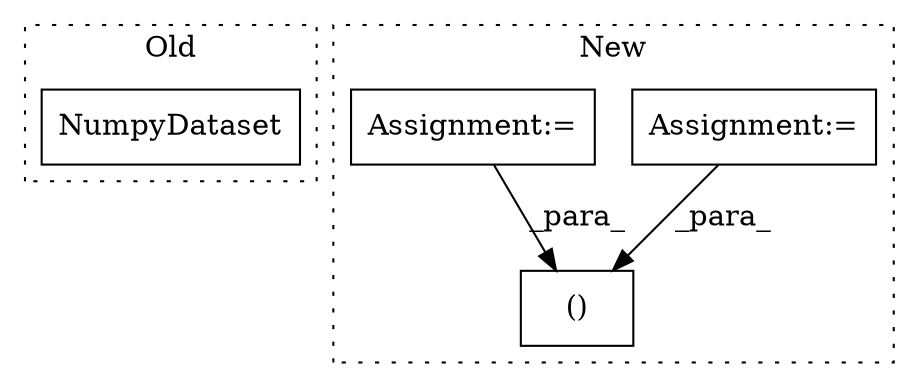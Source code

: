 digraph G {
subgraph cluster0 {
1 [label="NumpyDataset" a="32" s="2265,2280" l="13,1" shape="box"];
label = "Old";
style="dotted";
}
subgraph cluster1 {
2 [label="()" a="106" s="2464" l="46" shape="box"];
3 [label="Assignment:=" a="7" s="1522" l="1" shape="box"];
4 [label="Assignment:=" a="7" s="1539" l="1" shape="box"];
label = "New";
style="dotted";
}
3 -> 2 [label="_para_"];
4 -> 2 [label="_para_"];
}